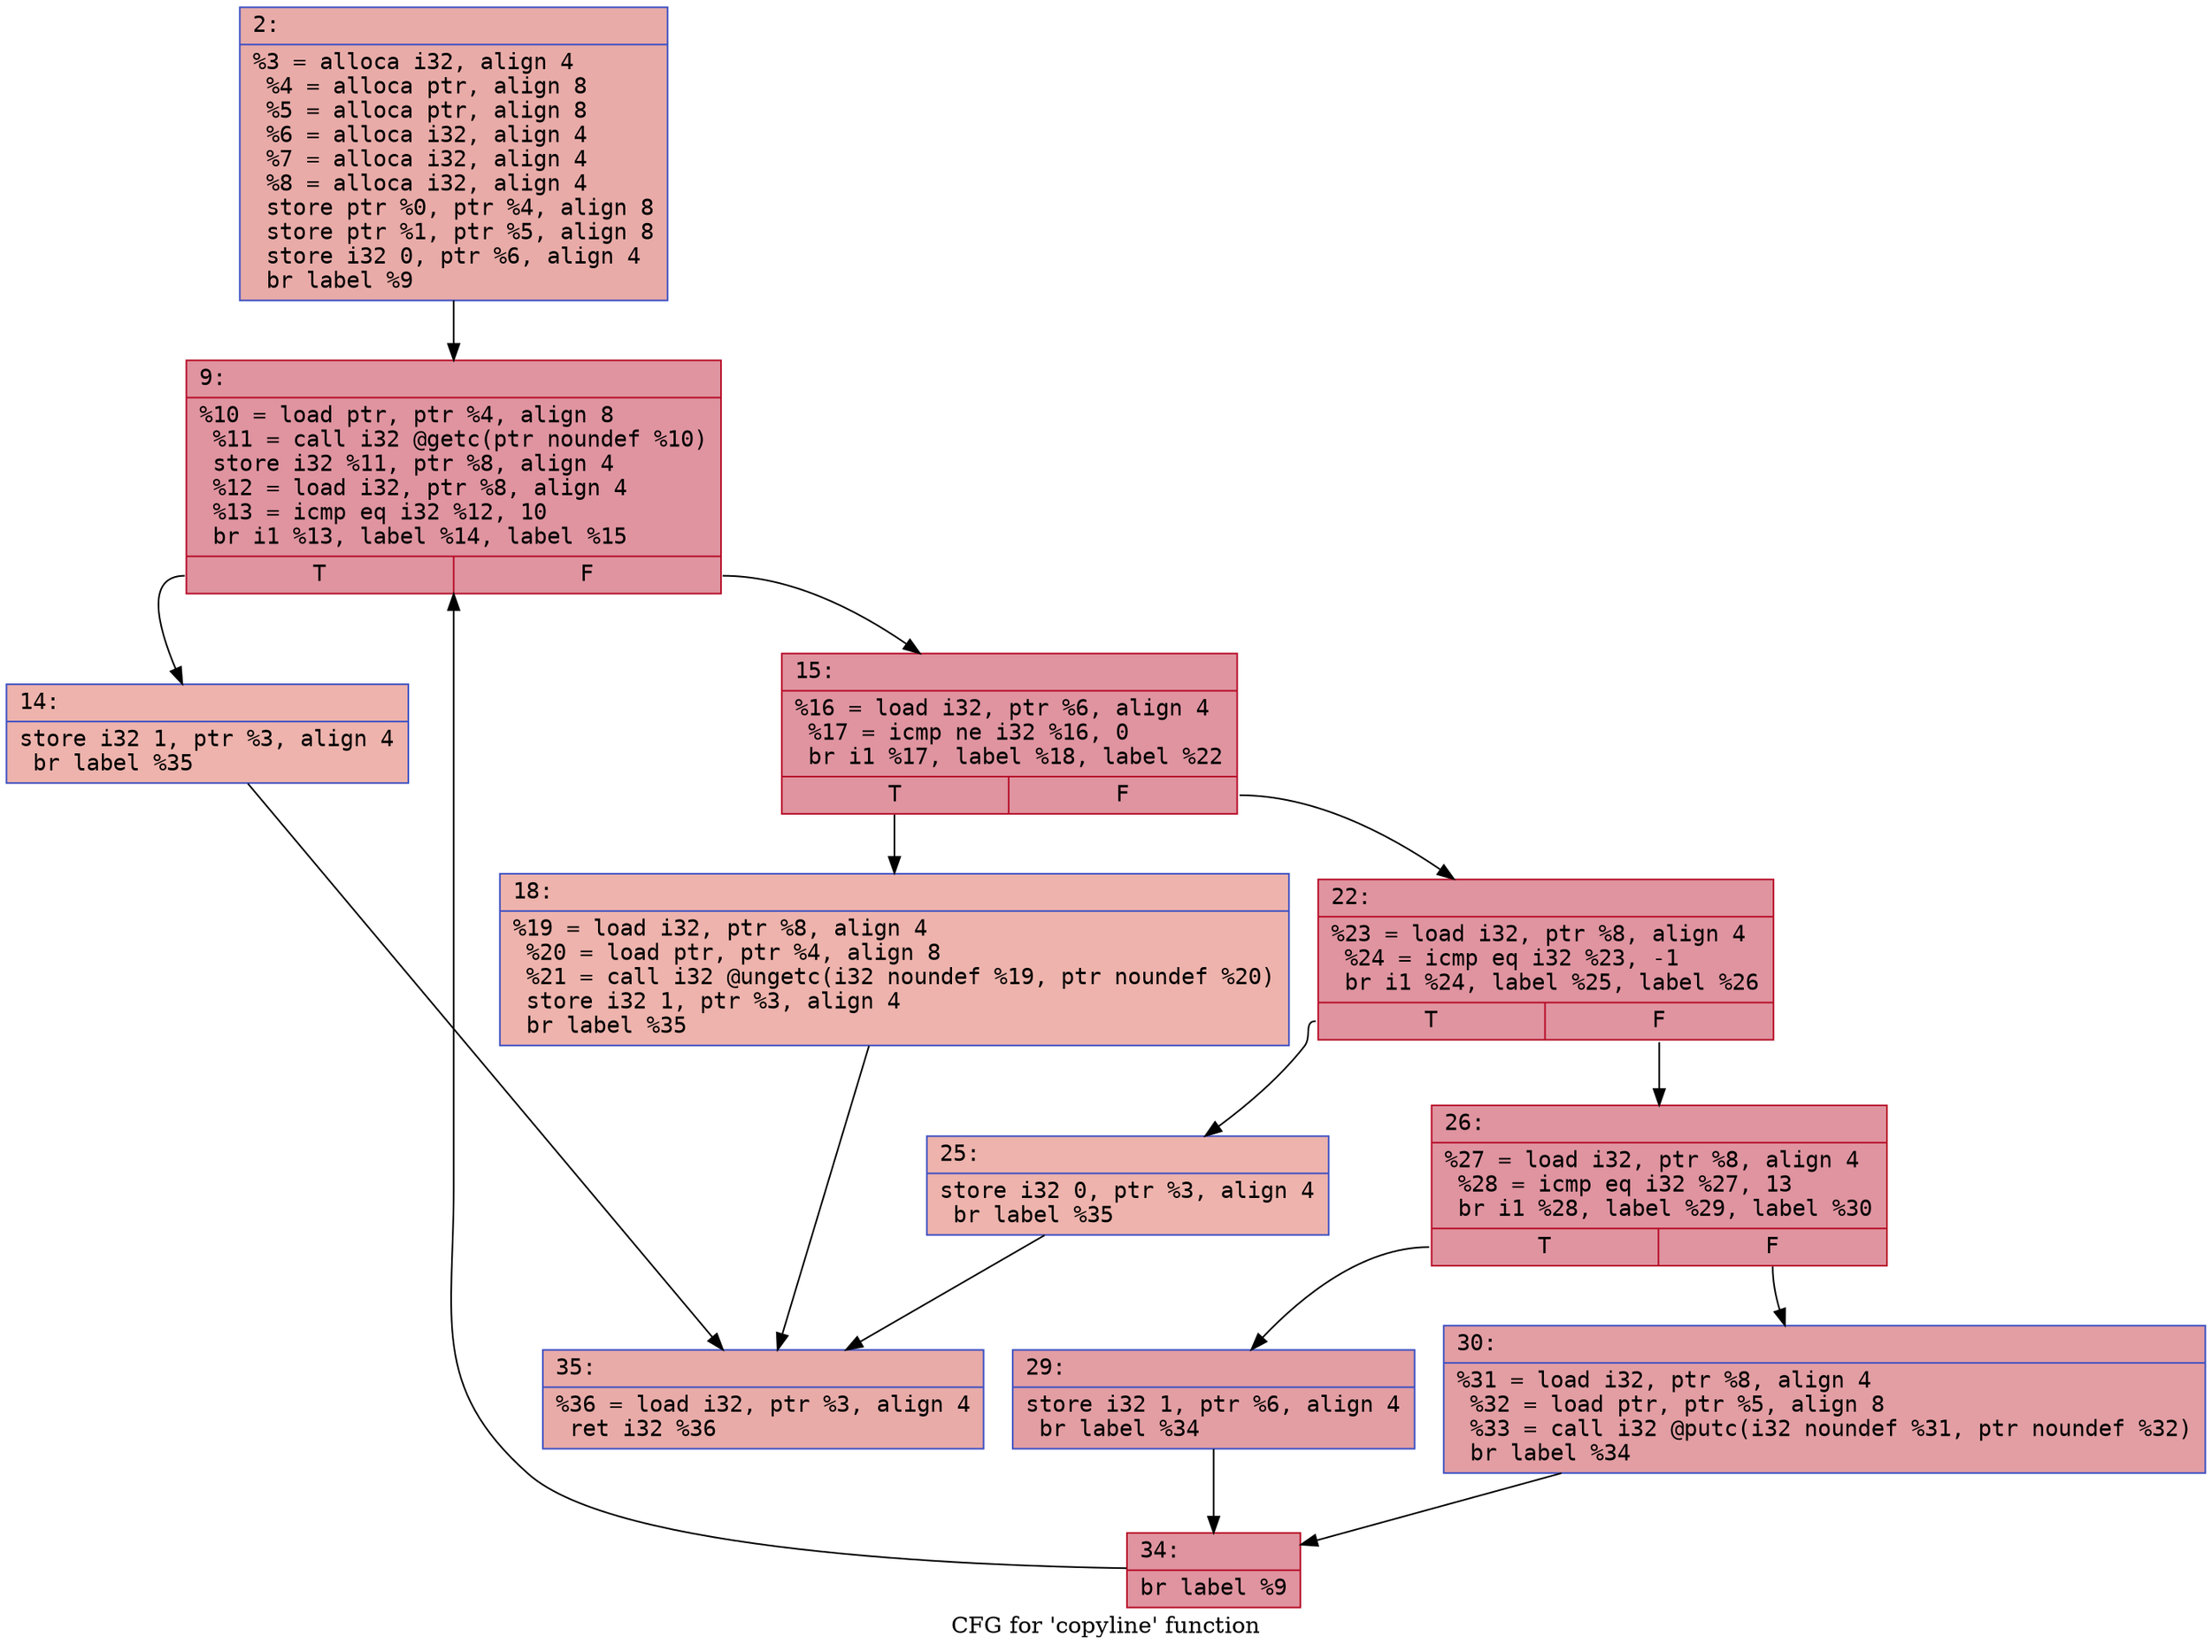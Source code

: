 digraph "CFG for 'copyline' function" {
	label="CFG for 'copyline' function";

	Node0x600001c11130 [shape=record,color="#3d50c3ff", style=filled, fillcolor="#cc403a70" fontname="Courier",label="{2:\l|  %3 = alloca i32, align 4\l  %4 = alloca ptr, align 8\l  %5 = alloca ptr, align 8\l  %6 = alloca i32, align 4\l  %7 = alloca i32, align 4\l  %8 = alloca i32, align 4\l  store ptr %0, ptr %4, align 8\l  store ptr %1, ptr %5, align 8\l  store i32 0, ptr %6, align 4\l  br label %9\l}"];
	Node0x600001c11130 -> Node0x600001c11180[tooltip="2 -> 9\nProbability 100.00%" ];
	Node0x600001c11180 [shape=record,color="#b70d28ff", style=filled, fillcolor="#b70d2870" fontname="Courier",label="{9:\l|  %10 = load ptr, ptr %4, align 8\l  %11 = call i32 @getc(ptr noundef %10)\l  store i32 %11, ptr %8, align 4\l  %12 = load i32, ptr %8, align 4\l  %13 = icmp eq i32 %12, 10\l  br i1 %13, label %14, label %15\l|{<s0>T|<s1>F}}"];
	Node0x600001c11180:s0 -> Node0x600001c111d0[tooltip="9 -> 14\nProbability 3.12%" ];
	Node0x600001c11180:s1 -> Node0x600001c11220[tooltip="9 -> 15\nProbability 96.88%" ];
	Node0x600001c111d0 [shape=record,color="#3d50c3ff", style=filled, fillcolor="#d6524470" fontname="Courier",label="{14:\l|  store i32 1, ptr %3, align 4\l  br label %35\l}"];
	Node0x600001c111d0 -> Node0x600001c114a0[tooltip="14 -> 35\nProbability 100.00%" ];
	Node0x600001c11220 [shape=record,color="#b70d28ff", style=filled, fillcolor="#b70d2870" fontname="Courier",label="{15:\l|  %16 = load i32, ptr %6, align 4\l  %17 = icmp ne i32 %16, 0\l  br i1 %17, label %18, label %22\l|{<s0>T|<s1>F}}"];
	Node0x600001c11220:s0 -> Node0x600001c11270[tooltip="15 -> 18\nProbability 3.12%" ];
	Node0x600001c11220:s1 -> Node0x600001c112c0[tooltip="15 -> 22\nProbability 96.88%" ];
	Node0x600001c11270 [shape=record,color="#3d50c3ff", style=filled, fillcolor="#d6524470" fontname="Courier",label="{18:\l|  %19 = load i32, ptr %8, align 4\l  %20 = load ptr, ptr %4, align 8\l  %21 = call i32 @ungetc(i32 noundef %19, ptr noundef %20)\l  store i32 1, ptr %3, align 4\l  br label %35\l}"];
	Node0x600001c11270 -> Node0x600001c114a0[tooltip="18 -> 35\nProbability 100.00%" ];
	Node0x600001c112c0 [shape=record,color="#b70d28ff", style=filled, fillcolor="#b70d2870" fontname="Courier",label="{22:\l|  %23 = load i32, ptr %8, align 4\l  %24 = icmp eq i32 %23, -1\l  br i1 %24, label %25, label %26\l|{<s0>T|<s1>F}}"];
	Node0x600001c112c0:s0 -> Node0x600001c11310[tooltip="22 -> 25\nProbability 3.12%" ];
	Node0x600001c112c0:s1 -> Node0x600001c11360[tooltip="22 -> 26\nProbability 96.88%" ];
	Node0x600001c11310 [shape=record,color="#3d50c3ff", style=filled, fillcolor="#d6524470" fontname="Courier",label="{25:\l|  store i32 0, ptr %3, align 4\l  br label %35\l}"];
	Node0x600001c11310 -> Node0x600001c114a0[tooltip="25 -> 35\nProbability 100.00%" ];
	Node0x600001c11360 [shape=record,color="#b70d28ff", style=filled, fillcolor="#b70d2870" fontname="Courier",label="{26:\l|  %27 = load i32, ptr %8, align 4\l  %28 = icmp eq i32 %27, 13\l  br i1 %28, label %29, label %30\l|{<s0>T|<s1>F}}"];
	Node0x600001c11360:s0 -> Node0x600001c113b0[tooltip="26 -> 29\nProbability 50.00%" ];
	Node0x600001c11360:s1 -> Node0x600001c11400[tooltip="26 -> 30\nProbability 50.00%" ];
	Node0x600001c113b0 [shape=record,color="#3d50c3ff", style=filled, fillcolor="#be242e70" fontname="Courier",label="{29:\l|  store i32 1, ptr %6, align 4\l  br label %34\l}"];
	Node0x600001c113b0 -> Node0x600001c11450[tooltip="29 -> 34\nProbability 100.00%" ];
	Node0x600001c11400 [shape=record,color="#3d50c3ff", style=filled, fillcolor="#be242e70" fontname="Courier",label="{30:\l|  %31 = load i32, ptr %8, align 4\l  %32 = load ptr, ptr %5, align 8\l  %33 = call i32 @putc(i32 noundef %31, ptr noundef %32)\l  br label %34\l}"];
	Node0x600001c11400 -> Node0x600001c11450[tooltip="30 -> 34\nProbability 100.00%" ];
	Node0x600001c11450 [shape=record,color="#b70d28ff", style=filled, fillcolor="#b70d2870" fontname="Courier",label="{34:\l|  br label %9\l}"];
	Node0x600001c11450 -> Node0x600001c11180[tooltip="34 -> 9\nProbability 100.00%" ];
	Node0x600001c114a0 [shape=record,color="#3d50c3ff", style=filled, fillcolor="#cc403a70" fontname="Courier",label="{35:\l|  %36 = load i32, ptr %3, align 4\l  ret i32 %36\l}"];
}
